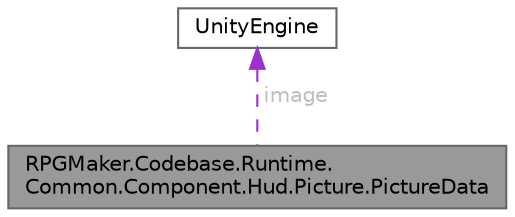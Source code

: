 digraph "RPGMaker.Codebase.Runtime.Common.Component.Hud.Picture.PictureData"
{
 // LATEX_PDF_SIZE
  bgcolor="transparent";
  edge [fontname=Helvetica,fontsize=10,labelfontname=Helvetica,labelfontsize=10];
  node [fontname=Helvetica,fontsize=10,shape=box,height=0.2,width=0.4];
  Node1 [id="Node000001",label="RPGMaker.Codebase.Runtime.\lCommon.Component.Hud.Picture.PictureData",height=0.2,width=0.4,color="gray40", fillcolor="grey60", style="filled", fontcolor="black",tooltip="😁 画像データ"];
  Node2 -> Node1 [id="edge1_Node000001_Node000002",dir="back",color="darkorchid3",style="dashed",tooltip=" ",label=" image",fontcolor="grey" ];
  Node2 [id="Node000002",label="UnityEngine",height=0.2,width=0.4,color="gray40", fillcolor="white", style="filled",tooltip=" "];
}
